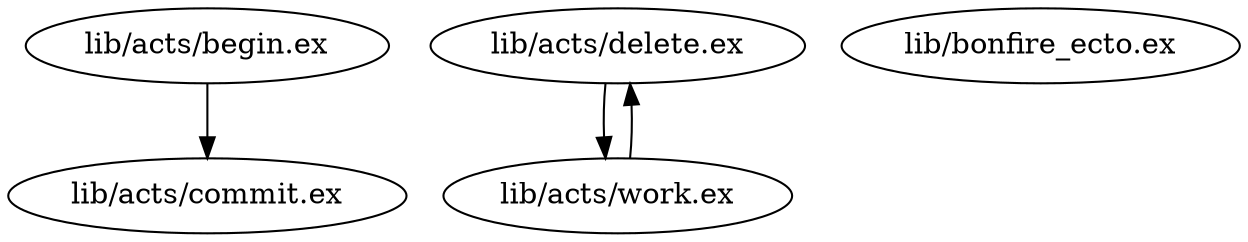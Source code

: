 digraph "xref graph" {
  "lib/acts/begin.ex"
  "lib/acts/begin.ex" -> "lib/acts/commit.ex"
  "lib/acts/commit.ex"
  "lib/acts/delete.ex"
  "lib/acts/delete.ex" -> "lib/acts/work.ex"
  "lib/acts/work.ex" -> "lib/acts/delete.ex"
  "lib/acts/work.ex"
  "lib/bonfire_ecto.ex"
}
